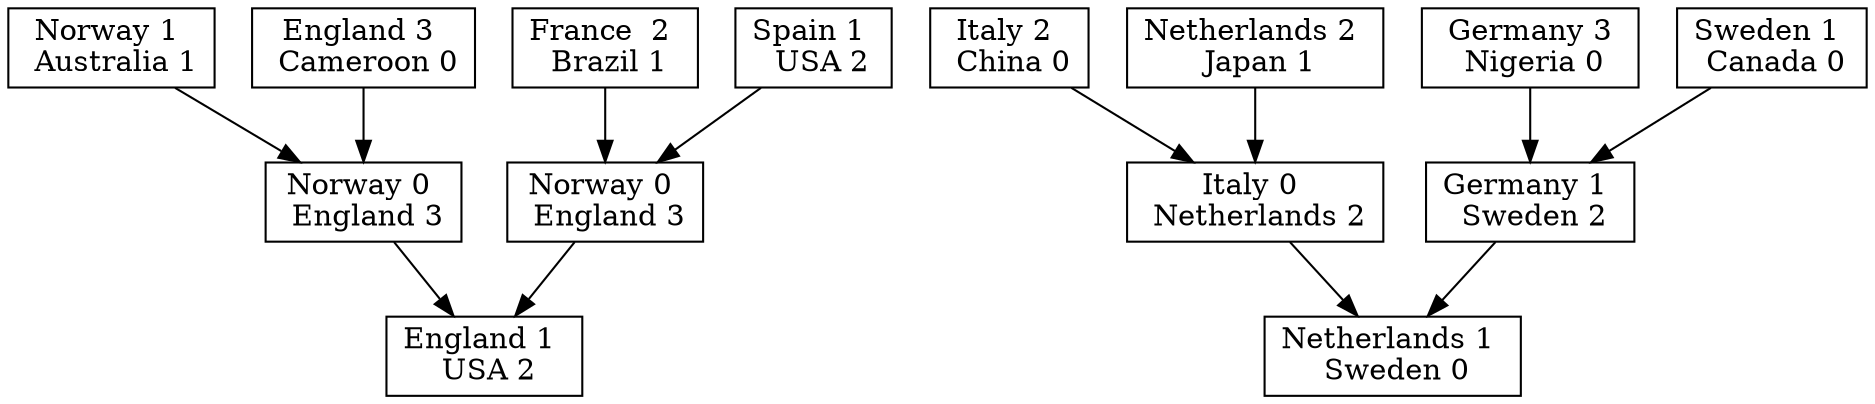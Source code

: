 digraph my_graph{
	
	A[label = "Norway 1 \n Australia 1", shape="box"]
	B[label = "England 3 \n Cameroon 0", shape="box"]
	C[label = "France  2 \n Brazil 1", shape="box"]
	D[label = "Spain 1 \n  USA 2", shape="box"]
	E[label = "Italy 2 \n China 0", shape="box"]
	F[label = "Netherlands 2 \n Japan 1", shape="box"]
	G[label = " Germany 3 \n Nigeria 0", shape="box"]
	H[label = "Sweden 1 \n Canada 0", shape="box"]
	
	I[label = "Norway 0 \n England 3", shape="box"]
	J[label = "Norway 0 \n England 3", shape="box"];
	L[label = "Italy 0 \n Netherlands 2", shape="box"];
	M[label = "Germany 1 \n Sweden 2", shape="box"];

	N[label = "England 1 \n USA 2", shape="box"];
	O[label = "Netherlands 1 \n Sweden 0", shape="box"];


	A -> I;
	B -> I ;	
	C -> J;
	D -> J;
	E -> L;
	F ->L;
	G ->M;
	H -> M;
	I -> N;
	J -> N;
	L -> O;
	M -> O;

}